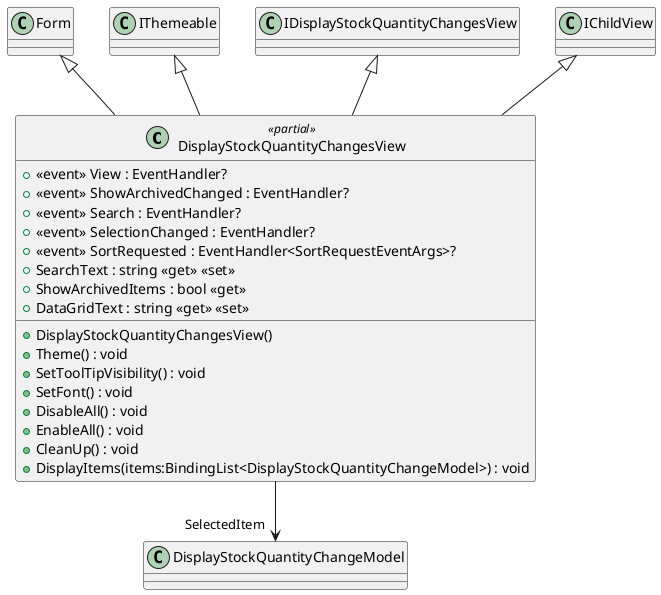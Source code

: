 @startuml
class DisplayStockQuantityChangesView <<partial>> {
    +  <<event>> View : EventHandler? 
    +  <<event>> ShowArchivedChanged : EventHandler? 
    +  <<event>> Search : EventHandler? 
    +  <<event>> SelectionChanged : EventHandler? 
    +  <<event>> SortRequested : EventHandler<SortRequestEventArgs>? 
    + DisplayStockQuantityChangesView()
    + Theme() : void
    + SetToolTipVisibility() : void
    + SetFont() : void
    + SearchText : string <<get>> <<set>>
    + ShowArchivedItems : bool <<get>>
    + DataGridText : string <<get>> <<set>>
    + DisableAll() : void
    + EnableAll() : void
    + CleanUp() : void
    + DisplayItems(items:BindingList<DisplayStockQuantityChangeModel>) : void
}
Form <|-- DisplayStockQuantityChangesView
IThemeable <|-- DisplayStockQuantityChangesView
IDisplayStockQuantityChangesView <|-- DisplayStockQuantityChangesView
IChildView <|-- DisplayStockQuantityChangesView
DisplayStockQuantityChangesView --> "SelectedItem" DisplayStockQuantityChangeModel
@enduml
